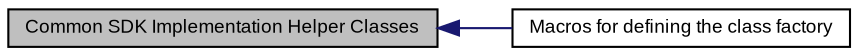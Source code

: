 digraph structs
{
  bgcolor="transparent";
  edge [fontname="Arial",fontsize="9",labelfontname="Arial",labelfontsize="9"];
  node [fontname="Arial",fontsize="9",shape=record];
  rankdir=LR;
  Node0 [label="Common SDK Implementation Helper Classes",height=0.2,width=0.4,color="black", fillcolor="grey75", style="filled" fontcolor="black"];
  Node1 [label="Macros for defining the class factory",height=0.2,width=0.4,color="black",URL="$group__classFactoryMacros.html",tooltip="Example - How to use the class factory macros:"];
  Node0->Node1 [shape=plaintext, color="midnightblue", dir="back", style="solid"];
}
